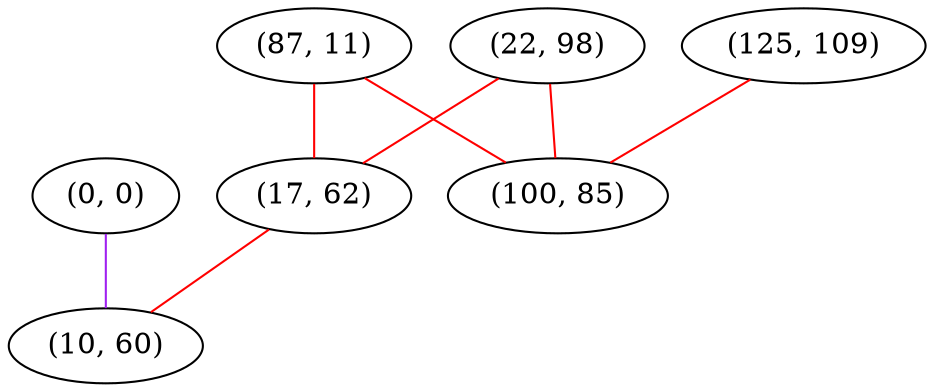 graph "" {
"(22, 98)";
"(87, 11)";
"(17, 62)";
"(0, 0)";
"(125, 109)";
"(100, 85)";
"(10, 60)";
"(22, 98)" -- "(100, 85)"  [color=red, key=0, weight=1];
"(22, 98)" -- "(17, 62)"  [color=red, key=0, weight=1];
"(87, 11)" -- "(100, 85)"  [color=red, key=0, weight=1];
"(87, 11)" -- "(17, 62)"  [color=red, key=0, weight=1];
"(17, 62)" -- "(10, 60)"  [color=red, key=0, weight=1];
"(0, 0)" -- "(10, 60)"  [color=purple, key=0, weight=4];
"(125, 109)" -- "(100, 85)"  [color=red, key=0, weight=1];
}
